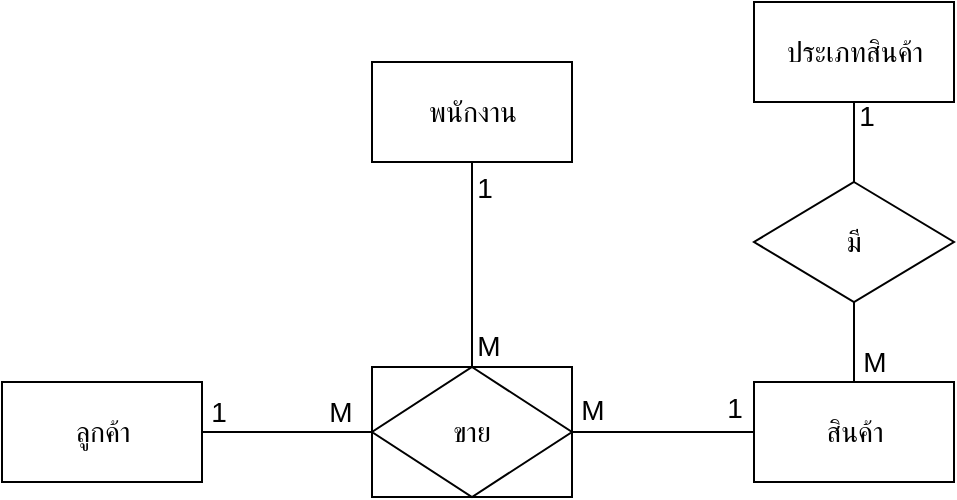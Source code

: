 <mxfile version="20.2.7" type="device"><diagram id="R2lEEEUBdFMjLlhIrx00" name="Page-1"><mxGraphModel dx="1490" dy="571" grid="1" gridSize="10" guides="1" tooltips="1" connect="1" arrows="1" fold="1" page="1" pageScale="1" pageWidth="850" pageHeight="1100" math="0" shadow="0" extFonts="Permanent Marker^https://fonts.googleapis.com/css?family=Permanent+Marker"><root><mxCell id="0"/><mxCell id="1" parent="0"/><mxCell id="k3MWA8XEJm4RNBKXc7yi-6" style="edgeStyle=orthogonalEdgeStyle;rounded=0;orthogonalLoop=1;jettySize=auto;html=1;entryX=0;entryY=0.5;entryDx=0;entryDy=0;fontSize=14;endArrow=none;endFill=0;" edge="1" parent="1" source="k3MWA8XEJm4RNBKXc7yi-1" target="k3MWA8XEJm4RNBKXc7yi-5"><mxGeometry relative="1" as="geometry"/></mxCell><mxCell id="k3MWA8XEJm4RNBKXc7yi-14" value="M" style="edgeLabel;html=1;align=center;verticalAlign=middle;resizable=0;points=[];fontSize=14;" vertex="1" connectable="0" parent="k3MWA8XEJm4RNBKXc7yi-6"><mxGeometry x="0.237" y="-1" relative="1" as="geometry"><mxPoint x="16" y="-11" as="offset"/></mxGeometry></mxCell><mxCell id="k3MWA8XEJm4RNBKXc7yi-15" value="1" style="edgeLabel;html=1;align=center;verticalAlign=middle;resizable=0;points=[];fontSize=14;" vertex="1" connectable="0" parent="k3MWA8XEJm4RNBKXc7yi-6"><mxGeometry x="-0.715" y="-1" relative="1" as="geometry"><mxPoint x="-4" y="-11" as="offset"/></mxGeometry></mxCell><mxCell id="k3MWA8XEJm4RNBKXc7yi-1" value="ลูกค้า" style="html=1;dashed=0;whitespace=wrap;fontSize=14;" vertex="1" parent="1"><mxGeometry x="160" y="380" width="100" height="50" as="geometry"/></mxCell><mxCell id="k3MWA8XEJm4RNBKXc7yi-2" value="สินค้า" style="html=1;dashed=0;whitespace=wrap;fontSize=14;" vertex="1" parent="1"><mxGeometry x="536" y="380" width="100" height="50" as="geometry"/></mxCell><mxCell id="k3MWA8XEJm4RNBKXc7yi-9" style="edgeStyle=orthogonalEdgeStyle;rounded=0;orthogonalLoop=1;jettySize=auto;html=1;entryX=0.5;entryY=0;entryDx=0;entryDy=0;fontSize=14;endArrow=none;endFill=0;" edge="1" parent="1" source="k3MWA8XEJm4RNBKXc7yi-3" target="k3MWA8XEJm4RNBKXc7yi-5"><mxGeometry relative="1" as="geometry"/></mxCell><mxCell id="k3MWA8XEJm4RNBKXc7yi-16" value="1" style="edgeLabel;html=1;align=center;verticalAlign=middle;resizable=0;points=[];fontSize=14;" vertex="1" connectable="0" parent="k3MWA8XEJm4RNBKXc7yi-9"><mxGeometry x="-0.708" y="-2" relative="1" as="geometry"><mxPoint x="8" y="-2" as="offset"/></mxGeometry></mxCell><mxCell id="k3MWA8XEJm4RNBKXc7yi-17" value="M" style="edgeLabel;html=1;align=center;verticalAlign=middle;resizable=0;points=[];fontSize=14;" vertex="1" connectable="0" parent="k3MWA8XEJm4RNBKXc7yi-9"><mxGeometry x="0.749" y="-2" relative="1" as="geometry"><mxPoint x="10" y="2" as="offset"/></mxGeometry></mxCell><mxCell id="k3MWA8XEJm4RNBKXc7yi-3" value="พนักงาน" style="html=1;dashed=0;whitespace=wrap;fontSize=14;" vertex="1" parent="1"><mxGeometry x="345" y="220" width="100" height="50" as="geometry"/></mxCell><mxCell id="k3MWA8XEJm4RNBKXc7yi-7" style="edgeStyle=orthogonalEdgeStyle;rounded=0;orthogonalLoop=1;jettySize=auto;html=1;entryX=0;entryY=0.5;entryDx=0;entryDy=0;fontSize=14;endArrow=none;endFill=0;" edge="1" parent="1" source="k3MWA8XEJm4RNBKXc7yi-5" target="k3MWA8XEJm4RNBKXc7yi-2"><mxGeometry relative="1" as="geometry"/></mxCell><mxCell id="k3MWA8XEJm4RNBKXc7yi-21" value="1" style="edgeLabel;html=1;align=center;verticalAlign=middle;resizable=0;points=[];fontSize=14;" vertex="1" connectable="0" parent="k3MWA8XEJm4RNBKXc7yi-7"><mxGeometry x="0.784" y="-3" relative="1" as="geometry"><mxPoint y="-15" as="offset"/></mxGeometry></mxCell><mxCell id="k3MWA8XEJm4RNBKXc7yi-22" value="M" style="edgeLabel;html=1;align=center;verticalAlign=middle;resizable=0;points=[];fontSize=14;" vertex="1" connectable="0" parent="k3MWA8XEJm4RNBKXc7yi-7"><mxGeometry x="-0.816" y="2" relative="1" as="geometry"><mxPoint x="1" y="-9" as="offset"/></mxGeometry></mxCell><mxCell id="k3MWA8XEJm4RNBKXc7yi-5" value="ขาย" style="shape=associativeEntity;whiteSpace=wrap;html=1;align=center;fontSize=14;" vertex="1" parent="1"><mxGeometry x="345" y="372.5" width="100" height="65" as="geometry"/></mxCell><mxCell id="k3MWA8XEJm4RNBKXc7yi-11" style="edgeStyle=orthogonalEdgeStyle;rounded=0;orthogonalLoop=1;jettySize=auto;html=1;fontSize=14;endArrow=none;endFill=0;entryX=0.5;entryY=0;entryDx=0;entryDy=0;" edge="1" parent="1" source="k3MWA8XEJm4RNBKXc7yi-10" target="k3MWA8XEJm4RNBKXc7yi-12"><mxGeometry relative="1" as="geometry"><mxPoint x="586" y="250" as="targetPoint"/></mxGeometry></mxCell><mxCell id="k3MWA8XEJm4RNBKXc7yi-18" value="1" style="edgeLabel;html=1;align=center;verticalAlign=middle;resizable=0;points=[];fontSize=14;" vertex="1" connectable="0" parent="k3MWA8XEJm4RNBKXc7yi-11"><mxGeometry x="-0.258" y="-3" relative="1" as="geometry"><mxPoint x="9" y="-8" as="offset"/></mxGeometry></mxCell><mxCell id="k3MWA8XEJm4RNBKXc7yi-20" value="" style="edgeStyle=orthogonalEdgeStyle;rounded=0;orthogonalLoop=1;jettySize=auto;html=1;fontSize=14;endArrow=none;endFill=0;" edge="1" parent="1" source="k3MWA8XEJm4RNBKXc7yi-10" target="k3MWA8XEJm4RNBKXc7yi-12"><mxGeometry relative="1" as="geometry"/></mxCell><mxCell id="k3MWA8XEJm4RNBKXc7yi-10" value="ประเภทสินค้า" style="html=1;dashed=0;whitespace=wrap;fontSize=14;" vertex="1" parent="1"><mxGeometry x="536" y="190" width="100" height="50" as="geometry"/></mxCell><mxCell id="k3MWA8XEJm4RNBKXc7yi-13" style="edgeStyle=orthogonalEdgeStyle;rounded=0;orthogonalLoop=1;jettySize=auto;html=1;entryX=0.5;entryY=0;entryDx=0;entryDy=0;fontSize=14;endArrow=none;endFill=0;" edge="1" parent="1" source="k3MWA8XEJm4RNBKXc7yi-12" target="k3MWA8XEJm4RNBKXc7yi-2"><mxGeometry relative="1" as="geometry"/></mxCell><mxCell id="k3MWA8XEJm4RNBKXc7yi-19" value="M" style="edgeLabel;html=1;align=center;verticalAlign=middle;resizable=0;points=[];fontSize=14;" vertex="1" connectable="0" parent="k3MWA8XEJm4RNBKXc7yi-13"><mxGeometry x="0.728" relative="1" as="geometry"><mxPoint x="10" y="-5" as="offset"/></mxGeometry></mxCell><mxCell id="k3MWA8XEJm4RNBKXc7yi-12" value="มี" style="shape=rhombus;perimeter=rhombusPerimeter;whiteSpace=wrap;html=1;align=center;fontSize=14;" vertex="1" parent="1"><mxGeometry x="536" y="280" width="100" height="60" as="geometry"/></mxCell></root></mxGraphModel></diagram></mxfile>